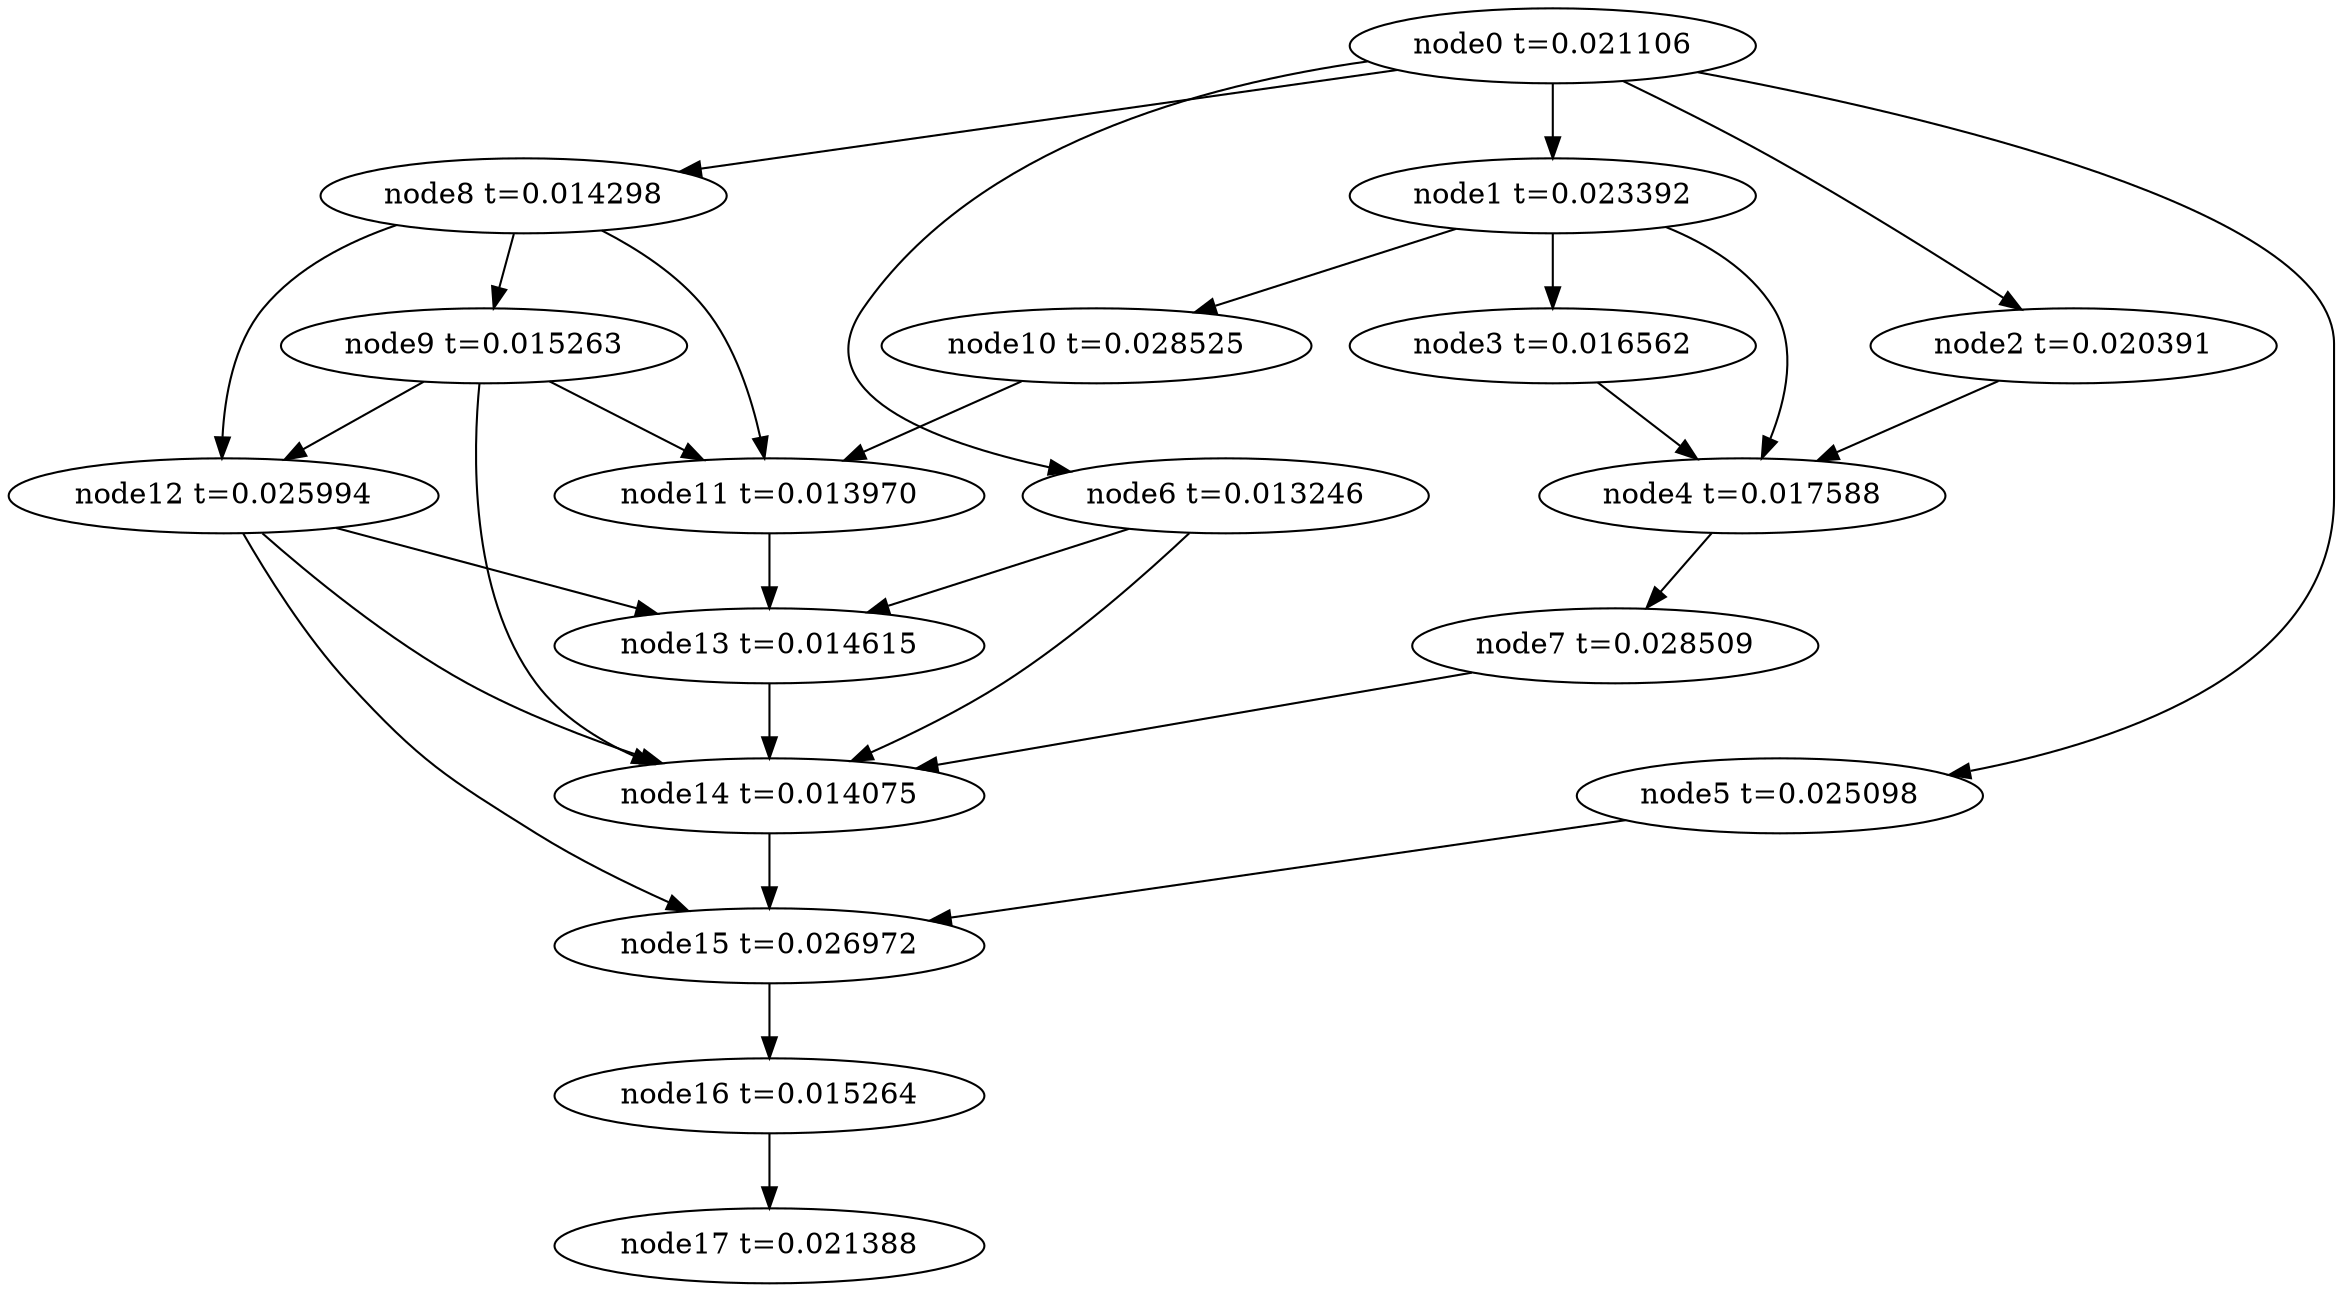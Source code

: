 digraph g{
	node17[label="node17 t=0.021388"]
	node16 -> node17
	node16[label="node16 t=0.015264"];
	node15 -> node16
	node15[label="node15 t=0.026972"];
	node14 -> node15
	node14[label="node14 t=0.014075"];
	node13 -> node14
	node13[label="node13 t=0.014615"];
	node12 -> node15
	node12 -> node14
	node12 -> node13
	node12[label="node12 t=0.025994"];
	node11 -> node13
	node11[label="node11 t=0.013970"];
	node10 -> node11
	node10[label="node10 t=0.028525"];
	node9 -> node14
	node9 -> node12
	node9 -> node11
	node9[label="node9 t=0.015263"];
	node8 -> node12
	node8 -> node11
	node8 -> node9
	node8[label="node8 t=0.014298"];
	node7 -> node14
	node7[label="node7 t=0.028509"];
	node6 -> node14
	node6 -> node13
	node6[label="node6 t=0.013246"];
	node5 -> node15
	node5[label="node5 t=0.025098"];
	node4 -> node7
	node4[label="node4 t=0.017588"];
	node3 -> node4
	node3[label="node3 t=0.016562"];
	node2 -> node4
	node2[label="node2 t=0.020391"];
	node1 -> node10
	node1 -> node4
	node1 -> node3
	node1[label="node1 t=0.023392"];
	node0 -> node8
	node0 -> node6
	node0 -> node5
	node0 -> node2
	node0 -> node1
	node0[label="node0 t=0.021106"];
}
